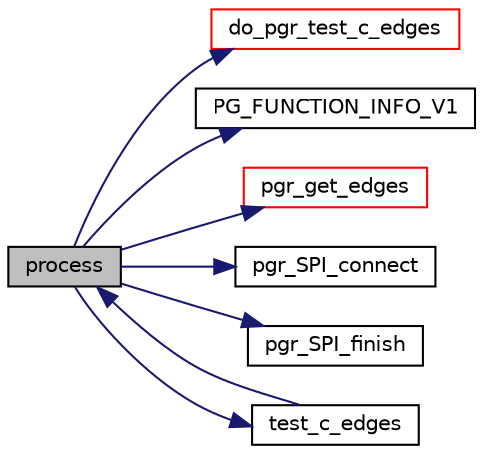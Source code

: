 digraph "process"
{
  edge [fontname="Helvetica",fontsize="10",labelfontname="Helvetica",labelfontsize="10"];
  node [fontname="Helvetica",fontsize="10",shape=record];
  rankdir="LR";
  Node4 [label="process",height=0.2,width=0.4,color="black", fillcolor="grey75", style="filled", fontcolor="black"];
  Node4 -> Node5 [color="midnightblue",fontsize="10",style="solid",fontname="Helvetica"];
  Node5 [label="do_pgr_test_c_edges",height=0.2,width=0.4,color="red", fillcolor="white", style="filled",URL="$test__c__edges__driver_8cpp.html#ac3de00057dce3c3680c67d6c99c61b50"];
  Node4 -> Node17 [color="midnightblue",fontsize="10",style="solid",fontname="Helvetica"];
  Node17 [label="PG_FUNCTION_INFO_V1",height=0.2,width=0.4,color="black", fillcolor="white", style="filled",URL="$test__c__edges_8c.html#a2d91fd9dbd76389fba82562e7b16a17b"];
  Node4 -> Node18 [color="midnightblue",fontsize="10",style="solid",fontname="Helvetica"];
  Node18 [label="pgr_get_edges",height=0.2,width=0.4,color="red", fillcolor="white", style="filled",URL="$edges__input_8c.html#af663e291b6bdfe777789be38b6bfcf76",tooltip="basic edge_sql "];
  Node4 -> Node34 [color="midnightblue",fontsize="10",style="solid",fontname="Helvetica"];
  Node34 [label="pgr_SPI_connect",height=0.2,width=0.4,color="black", fillcolor="white", style="filled",URL="$postgres__connection_8c.html#aef5deb780b1cf78c56b1794ab826ac64"];
  Node4 -> Node35 [color="midnightblue",fontsize="10",style="solid",fontname="Helvetica"];
  Node35 [label="pgr_SPI_finish",height=0.2,width=0.4,color="black", fillcolor="white", style="filled",URL="$postgres__connection_8c.html#ae36e7862564b5e72c25c9e26ae8e355f"];
  Node4 -> Node36 [color="midnightblue",fontsize="10",style="solid",fontname="Helvetica"];
  Node36 [label="test_c_edges",height=0.2,width=0.4,color="black", fillcolor="white", style="filled",URL="$test__c__edges_8c.html#af7819232105cf544f1c1800b0dfca75a"];
  Node36 -> Node4 [color="midnightblue",fontsize="10",style="solid",fontname="Helvetica"];
}
